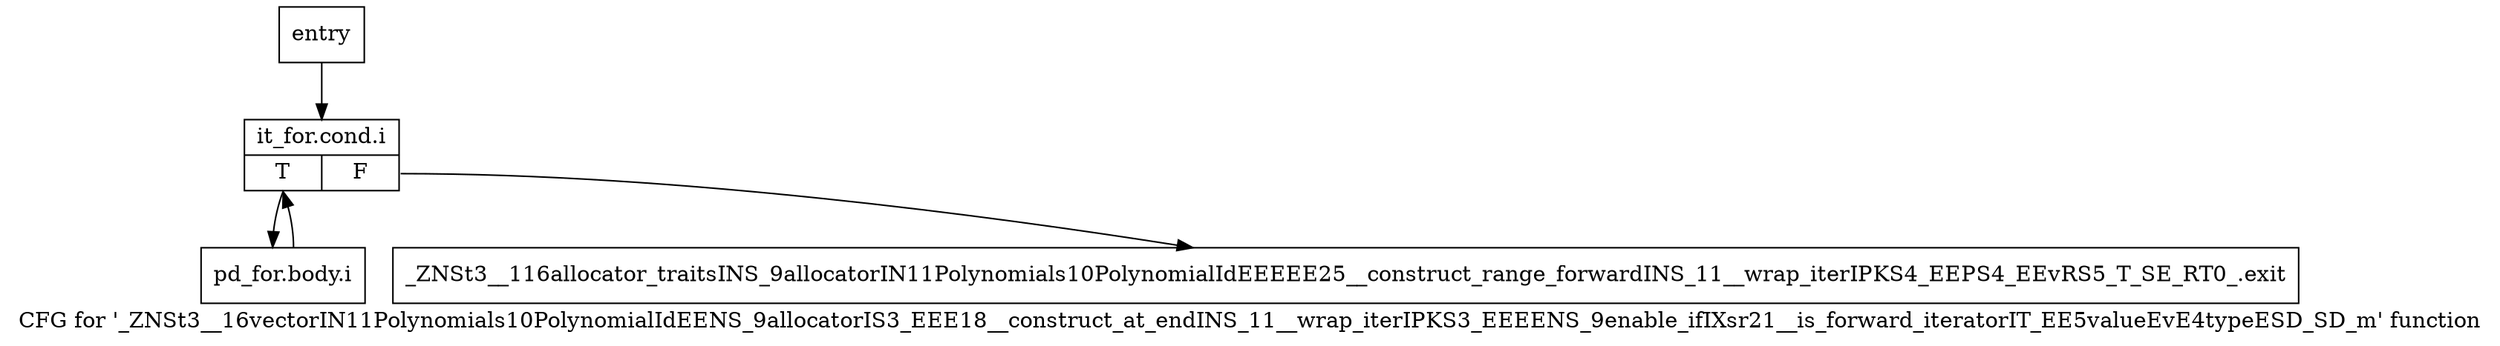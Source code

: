 digraph "CFG for '_ZNSt3__16vectorIN11Polynomials10PolynomialIdEENS_9allocatorIS3_EEE18__construct_at_endINS_11__wrap_iterIPKS3_EEEENS_9enable_ifIXsr21__is_forward_iteratorIT_EE5valueEvE4typeESD_SD_m' function" {
	label="CFG for '_ZNSt3__16vectorIN11Polynomials10PolynomialIdEENS_9allocatorIS3_EEE18__construct_at_endINS_11__wrap_iterIPKS3_EEEENS_9enable_ifIXsr21__is_forward_iteratorIT_EE5valueEvE4typeESD_SD_m' function";

	Node0x4e6d2d0 [shape=record,label="{entry}"];
	Node0x4e6d2d0 -> Node0x4e6d320;
	Node0x4e6d320 [shape=record,label="{it_for.cond.i|{<s0>T|<s1>F}}"];
	Node0x4e6d320:s0 -> Node0x4e6d370;
	Node0x4e6d320:s1 -> Node0x4e6d3c0;
	Node0x4e6d370 [shape=record,label="{pd_for.body.i}"];
	Node0x4e6d370 -> Node0x4e6d320;
	Node0x4e6d3c0 [shape=record,label="{_ZNSt3__116allocator_traitsINS_9allocatorIN11Polynomials10PolynomialIdEEEEE25__construct_range_forwardINS_11__wrap_iterIPKS4_EEPS4_EEvRS5_T_SE_RT0_.exit}"];
}
